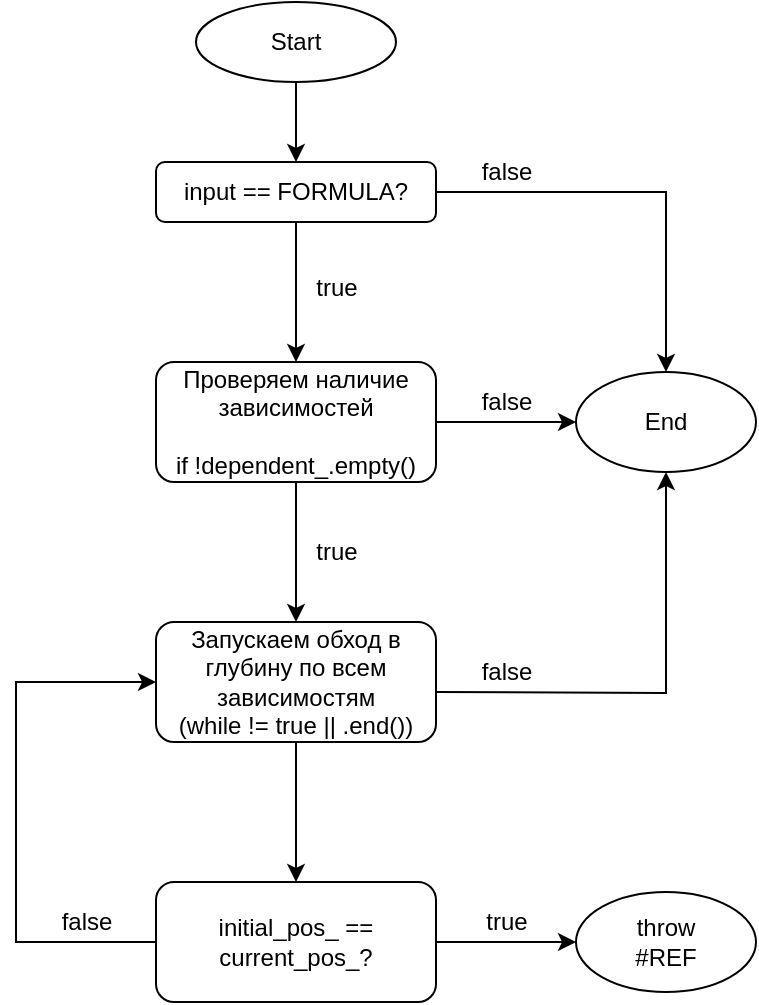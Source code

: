 <mxfile version="21.6.8">
  <diagram id="C5RBs43oDa-KdzZeNtuy" name="Page-1">
    <mxGraphModel dx="757" dy="755" grid="1" gridSize="10" guides="1" tooltips="0" connect="1" arrows="1" fold="1" page="1" pageScale="1" pageWidth="827" pageHeight="1169" math="0" shadow="0">
      <root>
        <mxCell id="WIyWlLk6GJQsqaUBKTNV-0" />
        <mxCell id="WIyWlLk6GJQsqaUBKTNV-1" parent="WIyWlLk6GJQsqaUBKTNV-0" />
        <mxCell id="QuJUpWV3iU7dLVu2fuEj-5" value="" style="edgeStyle=orthogonalEdgeStyle;rounded=0;orthogonalLoop=1;jettySize=auto;html=1;" parent="WIyWlLk6GJQsqaUBKTNV-1" source="QuJUpWV3iU7dLVu2fuEj-4" target="WIyWlLk6GJQsqaUBKTNV-3" edge="1">
          <mxGeometry relative="1" as="geometry">
            <mxPoint x="220" y="90" as="sourcePoint" />
          </mxGeometry>
        </mxCell>
        <mxCell id="QuJUpWV3iU7dLVu2fuEj-21" value="" style="edgeStyle=orthogonalEdgeStyle;rounded=0;orthogonalLoop=1;jettySize=auto;html=1;entryX=0.5;entryY=0;entryDx=0;entryDy=0;" parent="WIyWlLk6GJQsqaUBKTNV-1" source="WIyWlLk6GJQsqaUBKTNV-3" target="QuJUpWV3iU7dLVu2fuEj-30" edge="1">
          <mxGeometry relative="1" as="geometry">
            <mxPoint x="430" y="143" as="targetPoint" />
          </mxGeometry>
        </mxCell>
        <mxCell id="QuJUpWV3iU7dLVu2fuEj-25" value="" style="edgeStyle=orthogonalEdgeStyle;rounded=0;orthogonalLoop=1;jettySize=auto;html=1;exitX=0.5;exitY=1;exitDx=0;exitDy=0;" parent="WIyWlLk6GJQsqaUBKTNV-1" source="WIyWlLk6GJQsqaUBKTNV-3" target="QuJUpWV3iU7dLVu2fuEj-24" edge="1">
          <mxGeometry relative="1" as="geometry" />
        </mxCell>
        <mxCell id="WIyWlLk6GJQsqaUBKTNV-3" value="input == FORMULA?" style="rounded=1;whiteSpace=wrap;html=1;fontSize=12;glass=0;strokeWidth=1;shadow=0;" parent="WIyWlLk6GJQsqaUBKTNV-1" vertex="1">
          <mxGeometry x="150" y="120" width="140" height="30" as="geometry" />
        </mxCell>
        <mxCell id="QuJUpWV3iU7dLVu2fuEj-4" value="Start" style="ellipse;whiteSpace=wrap;html=1;rounded=1;glass=0;strokeWidth=1;shadow=0;" parent="WIyWlLk6GJQsqaUBKTNV-1" vertex="1">
          <mxGeometry x="170" y="40" width="100" height="40" as="geometry" />
        </mxCell>
        <mxCell id="QuJUpWV3iU7dLVu2fuEj-22" value="false" style="text;html=1;align=center;verticalAlign=middle;resizable=0;points=[];autosize=1;strokeColor=none;fillColor=none;" parent="WIyWlLk6GJQsqaUBKTNV-1" vertex="1">
          <mxGeometry x="300" y="110" width="50" height="30" as="geometry" />
        </mxCell>
        <mxCell id="QuJUpWV3iU7dLVu2fuEj-31" value="" style="edgeStyle=orthogonalEdgeStyle;rounded=0;orthogonalLoop=1;jettySize=auto;html=1;" parent="WIyWlLk6GJQsqaUBKTNV-1" source="QuJUpWV3iU7dLVu2fuEj-24" target="QuJUpWV3iU7dLVu2fuEj-30" edge="1">
          <mxGeometry relative="1" as="geometry" />
        </mxCell>
        <mxCell id="QuJUpWV3iU7dLVu2fuEj-34" value="" style="edgeStyle=orthogonalEdgeStyle;rounded=0;orthogonalLoop=1;jettySize=auto;html=1;" parent="WIyWlLk6GJQsqaUBKTNV-1" source="QuJUpWV3iU7dLVu2fuEj-24" edge="1">
          <mxGeometry relative="1" as="geometry">
            <mxPoint x="220" y="350" as="targetPoint" />
          </mxGeometry>
        </mxCell>
        <mxCell id="QuJUpWV3iU7dLVu2fuEj-24" value="Проверяем наличие зависимостей&lt;br&gt;&lt;br&gt;if !dependent_.empty()" style="whiteSpace=wrap;html=1;rounded=1;glass=0;strokeWidth=1;shadow=0;" parent="WIyWlLk6GJQsqaUBKTNV-1" vertex="1">
          <mxGeometry x="150" y="220" width="140" height="60" as="geometry" />
        </mxCell>
        <mxCell id="QuJUpWV3iU7dLVu2fuEj-27" value="true" style="text;html=1;align=center;verticalAlign=middle;resizable=0;points=[];autosize=1;strokeColor=none;fillColor=none;" parent="WIyWlLk6GJQsqaUBKTNV-1" vertex="1">
          <mxGeometry x="220" y="168" width="40" height="30" as="geometry" />
        </mxCell>
        <mxCell id="QuJUpWV3iU7dLVu2fuEj-30" value="End" style="ellipse;whiteSpace=wrap;html=1;rounded=1;glass=0;strokeWidth=1;shadow=0;" parent="WIyWlLk6GJQsqaUBKTNV-1" vertex="1">
          <mxGeometry x="360" y="225" width="90" height="50" as="geometry" />
        </mxCell>
        <mxCell id="QuJUpWV3iU7dLVu2fuEj-32" value="false" style="text;html=1;align=center;verticalAlign=middle;resizable=0;points=[];autosize=1;strokeColor=none;fillColor=none;" parent="WIyWlLk6GJQsqaUBKTNV-1" vertex="1">
          <mxGeometry x="300" y="225" width="50" height="30" as="geometry" />
        </mxCell>
        <mxCell id="QuJUpWV3iU7dLVu2fuEj-37" value="" style="edgeStyle=orthogonalEdgeStyle;rounded=0;orthogonalLoop=1;jettySize=auto;html=1;" parent="WIyWlLk6GJQsqaUBKTNV-1" source="QuJUpWV3iU7dLVu2fuEj-48" target="QuJUpWV3iU7dLVu2fuEj-36" edge="1">
          <mxGeometry relative="1" as="geometry">
            <mxPoint x="220" y="430" as="sourcePoint" />
          </mxGeometry>
        </mxCell>
        <mxCell id="QuJUpWV3iU7dLVu2fuEj-35" value="true" style="text;html=1;align=center;verticalAlign=middle;resizable=0;points=[];autosize=1;strokeColor=none;fillColor=none;" parent="WIyWlLk6GJQsqaUBKTNV-1" vertex="1">
          <mxGeometry x="220" y="300" width="40" height="30" as="geometry" />
        </mxCell>
        <mxCell id="QuJUpWV3iU7dLVu2fuEj-42" value="" style="edgeStyle=orthogonalEdgeStyle;rounded=0;orthogonalLoop=1;jettySize=auto;html=1;" parent="WIyWlLk6GJQsqaUBKTNV-1" source="QuJUpWV3iU7dLVu2fuEj-36" target="QuJUpWV3iU7dLVu2fuEj-43" edge="1">
          <mxGeometry relative="1" as="geometry">
            <mxPoint x="374" y="505" as="targetPoint" />
          </mxGeometry>
        </mxCell>
        <mxCell id="QuJUpWV3iU7dLVu2fuEj-46" style="edgeStyle=orthogonalEdgeStyle;rounded=0;orthogonalLoop=1;jettySize=auto;html=1;entryX=0;entryY=0.5;entryDx=0;entryDy=0;exitX=0;exitY=0.5;exitDx=0;exitDy=0;" parent="WIyWlLk6GJQsqaUBKTNV-1" source="QuJUpWV3iU7dLVu2fuEj-36" target="QuJUpWV3iU7dLVu2fuEj-48" edge="1">
          <mxGeometry relative="1" as="geometry">
            <mxPoint x="160" y="495" as="sourcePoint" />
            <mxPoint x="90" y="250" as="targetPoint" />
            <Array as="points">
              <mxPoint x="80" y="510" />
              <mxPoint x="80" y="380" />
            </Array>
          </mxGeometry>
        </mxCell>
        <mxCell id="QuJUpWV3iU7dLVu2fuEj-36" value="initial_pos_ == current_pos_?" style="whiteSpace=wrap;html=1;rounded=1;glass=0;strokeWidth=1;shadow=0;" parent="WIyWlLk6GJQsqaUBKTNV-1" vertex="1">
          <mxGeometry x="150" y="480" width="140" height="60" as="geometry" />
        </mxCell>
        <mxCell id="QuJUpWV3iU7dLVu2fuEj-43" value="throw&lt;br&gt;#REF" style="ellipse;whiteSpace=wrap;html=1;rounded=1;glass=0;strokeWidth=1;shadow=0;" parent="WIyWlLk6GJQsqaUBKTNV-1" vertex="1">
          <mxGeometry x="360" y="485" width="90" height="50" as="geometry" />
        </mxCell>
        <mxCell id="QuJUpWV3iU7dLVu2fuEj-45" value="true" style="text;html=1;align=center;verticalAlign=middle;resizable=0;points=[];autosize=1;strokeColor=none;fillColor=none;" parent="WIyWlLk6GJQsqaUBKTNV-1" vertex="1">
          <mxGeometry x="305" y="485" width="40" height="30" as="geometry" />
        </mxCell>
        <mxCell id="QuJUpWV3iU7dLVu2fuEj-47" value="false" style="text;html=1;align=center;verticalAlign=middle;resizable=0;points=[];autosize=1;strokeColor=none;fillColor=none;" parent="WIyWlLk6GJQsqaUBKTNV-1" vertex="1">
          <mxGeometry x="90" y="485" width="50" height="30" as="geometry" />
        </mxCell>
        <mxCell id="QuJUpWV3iU7dLVu2fuEj-48" value="Запускаем обход в глубину по всем зависимостям &lt;br&gt;(while != true || .end())" style="rounded=1;whiteSpace=wrap;html=1;" parent="WIyWlLk6GJQsqaUBKTNV-1" vertex="1">
          <mxGeometry x="150" y="350" width="140" height="60" as="geometry" />
        </mxCell>
        <mxCell id="QuJUpWV3iU7dLVu2fuEj-49" value="" style="edgeStyle=orthogonalEdgeStyle;rounded=0;orthogonalLoop=1;jettySize=auto;html=1;entryX=0.5;entryY=1;entryDx=0;entryDy=0;" parent="WIyWlLk6GJQsqaUBKTNV-1" target="QuJUpWV3iU7dLVu2fuEj-30" edge="1">
          <mxGeometry relative="1" as="geometry">
            <mxPoint x="290" y="385" as="sourcePoint" />
            <mxPoint x="360" y="385" as="targetPoint" />
          </mxGeometry>
        </mxCell>
        <mxCell id="QuJUpWV3iU7dLVu2fuEj-51" value="false" style="text;html=1;align=center;verticalAlign=middle;resizable=0;points=[];autosize=1;strokeColor=none;fillColor=none;" parent="WIyWlLk6GJQsqaUBKTNV-1" vertex="1">
          <mxGeometry x="300" y="360" width="50" height="30" as="geometry" />
        </mxCell>
      </root>
    </mxGraphModel>
  </diagram>
</mxfile>
